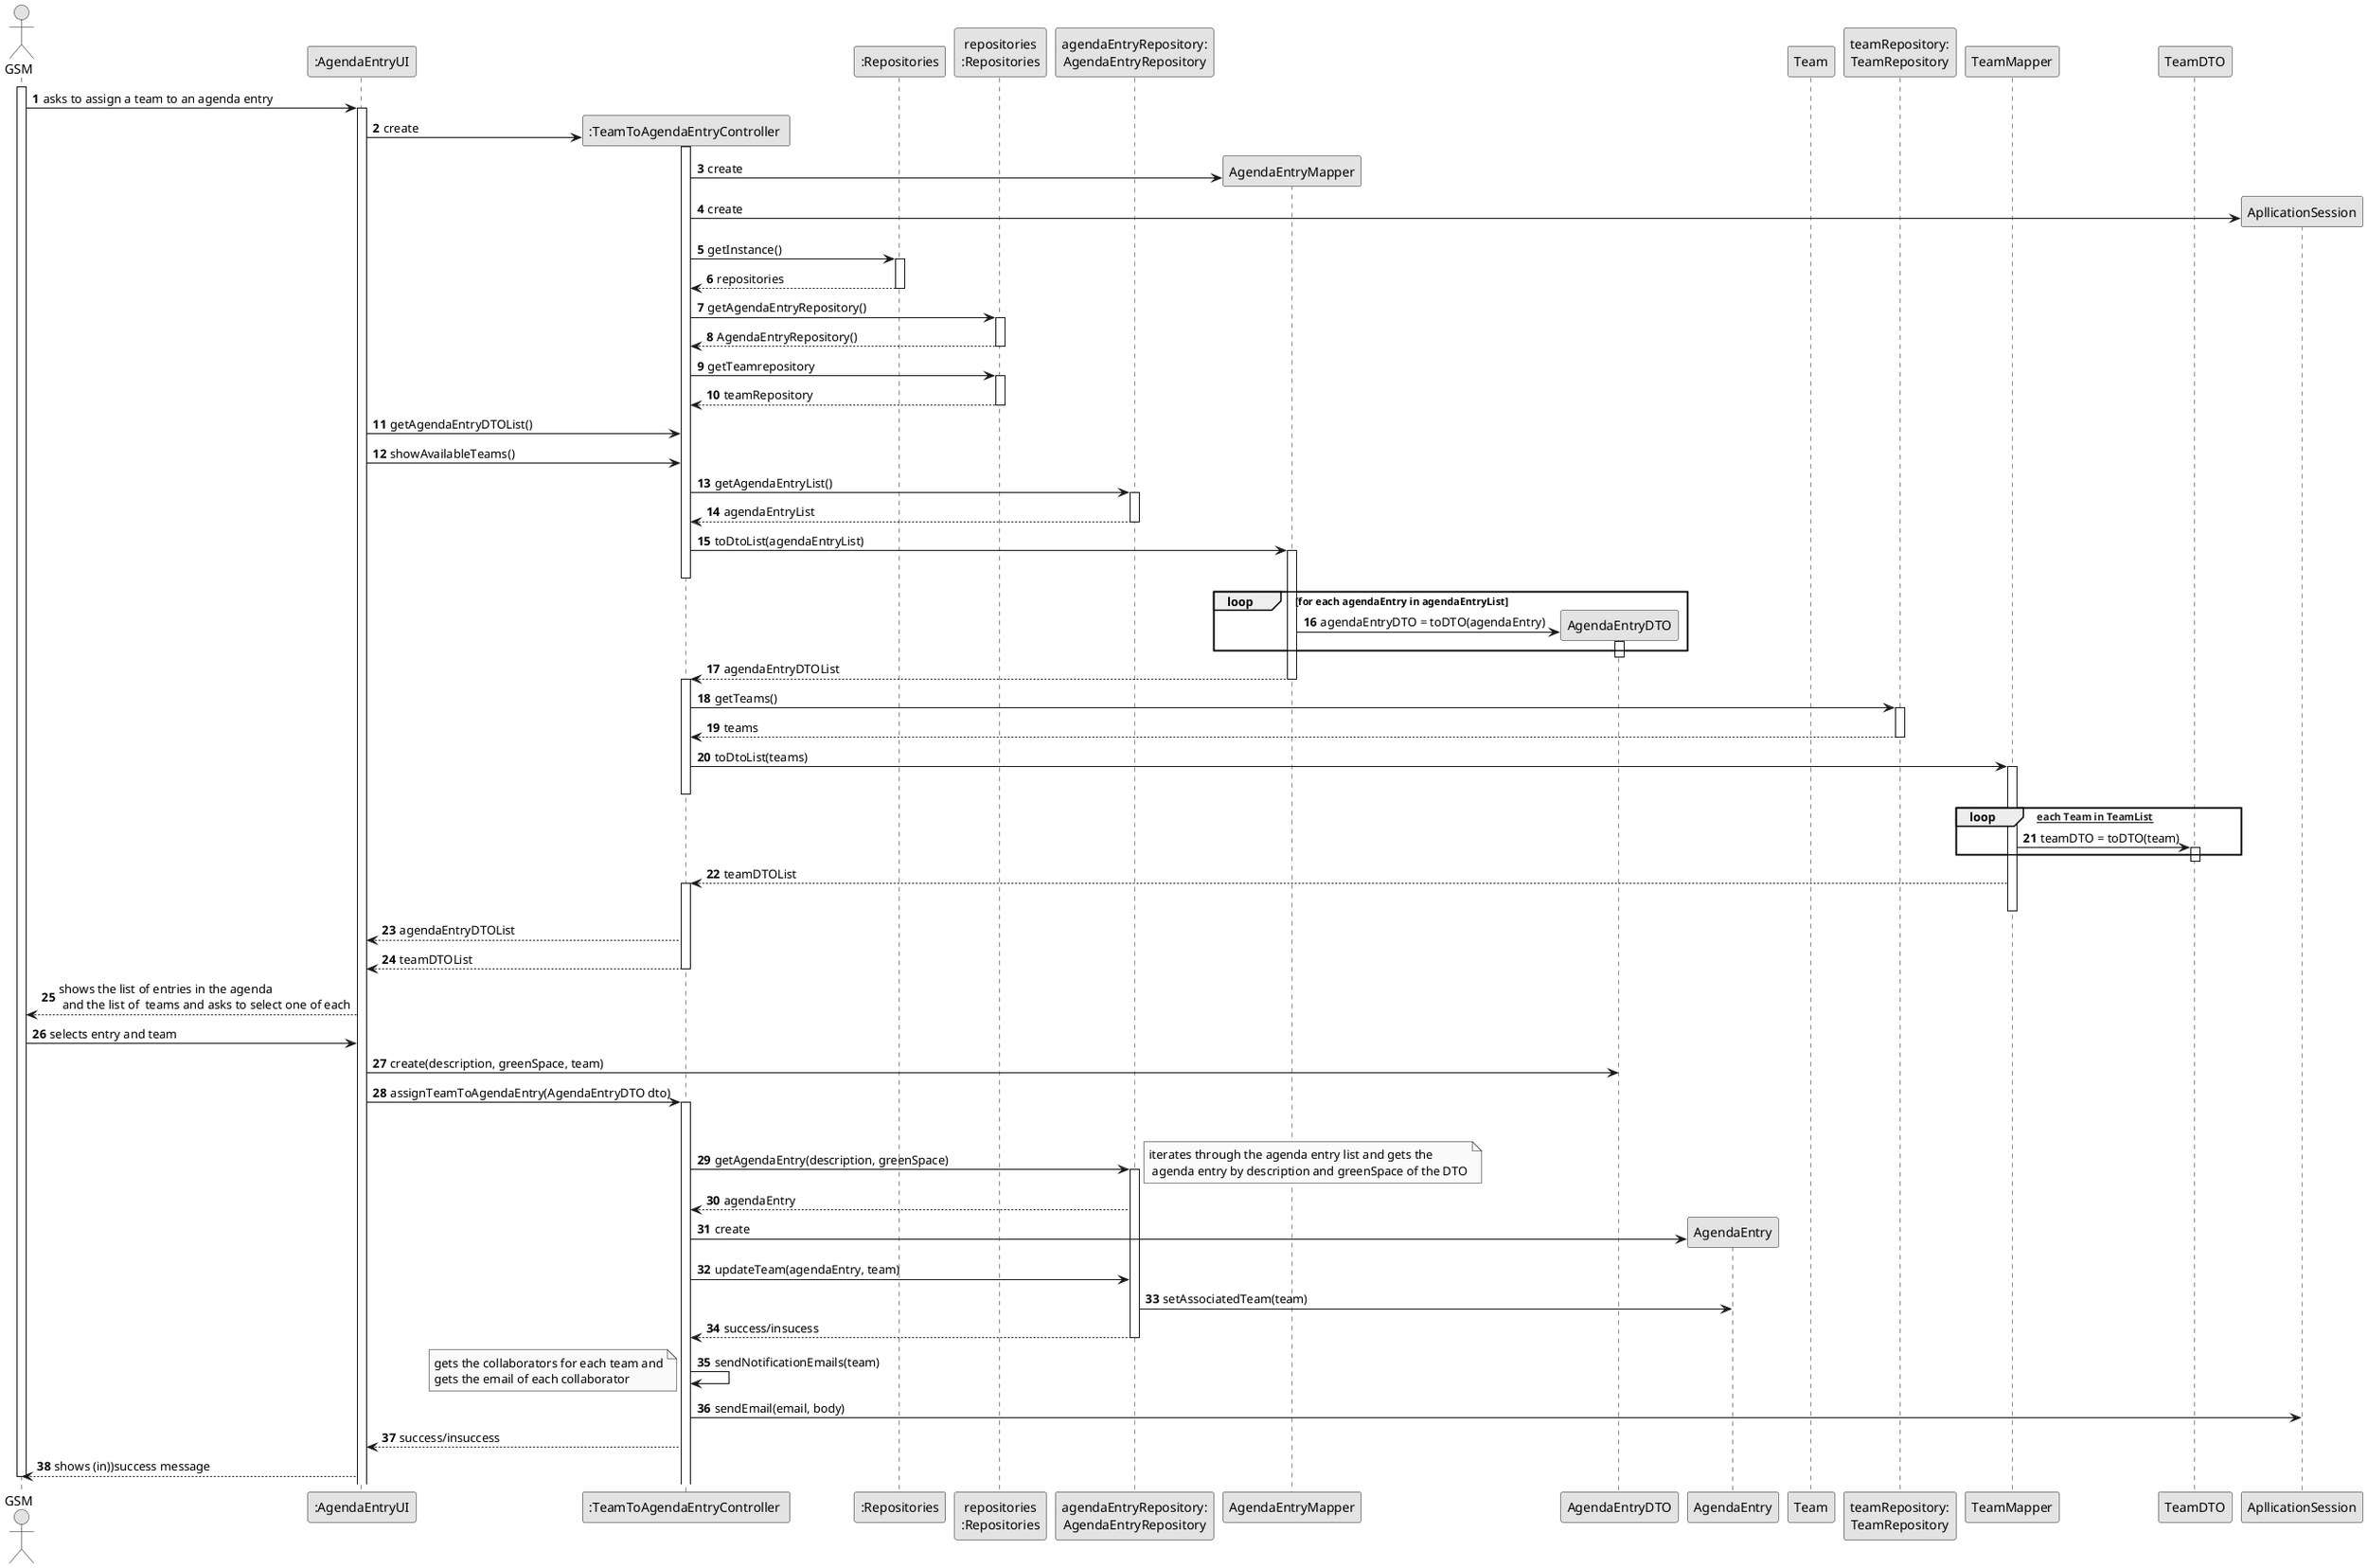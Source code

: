@startuml
skinparam monochrome true
skinparam packageStyle rectangle
skinparam shadowing false

autonumber

'hide footbox
actor "GSM" as GSM
participant ":AgendaEntryUI" as ui
participant ":TeamToAgendaEntryController " as ctrl
participant ":Repositories" as RepositorySingleton
participant "repositories\n:Repositories" as plat
participant "agendaEntryRepository:\nAgendaEntryRepository" as agendaRepo
participant "AgendaEntryMapper" as agendaMapper
participant AgendaEntryDTO as AgendaEntryDTO
participant "AgendaEntry" as agendaEntry
participant "Team" as team
participant "teamRepository:\nTeamRepository" as teamRepo
participant "TeamMapper"
participant "TeamDTO" as TeamDTO
participant "ApllicationSession" as app


activate GSM

                GSM -> ui : asks to assign a team to an agenda entry

                activate ui

                ui -> ctrl** : create

                activate ctrl

                ctrl-> agendaMapper** : create
                ctrl -> app** : create

                ctrl -> RepositorySingleton : getInstance()
                activate RepositorySingleton

                    RepositorySingleton --> ctrl: repositories
                deactivate RepositorySingleton

                ctrl -> plat : getAgendaEntryRepository()
                activate plat

                    plat --> ctrl: AgendaEntryRepository()
                deactivate plat

                ctrl-> plat: getTeamrepository
                activate plat

                plat--> ctrl: teamRepository

                deactivate plat

                ui-> ctrl: getAgendaEntryDTOList()
                ui -> ctrl :   showAvailableTeams()


                ctrl -> agendaRepo : getAgendaEntryList()
                activate agendaRepo

                agendaRepo --> ctrl: agendaEntryList
                deactivate agendaRepo

                ctrl -> agendaMapper : toDtoList(agendaEntryList)
                activate agendaMapper
                deactivate ctrl


                 loop for each agendaEntry in agendaEntryList

                 agendaMapper -> AgendaEntryDTO** : agendaEntryDTO = toDTO(agendaEntry)

                  activate AgendaEntryDTO
                  end
                deactivate AgendaEntryDTO

                agendaMapper --> ctrl : agendaEntryDTOList
                deactivate agendaMapper
                activate ctrl



                ctrl -> teamRepo :getTeams()
                activate teamRepo

                teamRepo --> ctrl: teams
                deactivate teamRepo

                ctrl -> "TeamMapper":  toDtoList(teams)
                activate "TeamMapper"
                deactivate ctrl
                loop  [for each Team in TeamList]

                "TeamMapper" -> TeamDTO: teamDTO = toDTO(team)
                activate TeamDTO

                end
                deactivate TeamDTO
                "TeamMapper" --> ctrl: teamDTOList
                   activate ctrl
                 deactivate "TeamMapper"
                 ctrl --> ui : agendaEntryDTOList
                 ctrl --> ui: teamDTOList
                deactivate ctrl
                 ui --> GSM: shows the list of entries in the agenda\n and the list of  teams and asks to select one of each

                 GSM -> ui: selects entry and team

                 ui->AgendaEntryDTO: create(description, greenSpace, team)


                 ui->ctrl: assignTeamToAgendaEntry(AgendaEntryDTO dto)
                 activate ctrl

                 deactivate AgendaEntryDTO
                 ctrl -> agendaRepo: getAgendaEntry(description, greenSpace)

                 note right: iterates through the agenda entry list and gets the\n agenda entry by description and greenSpace of the DTO


                 activate agendaRepo



                 agendaRepo--> ctrl: agendaEntry

                 ctrl -> agendaEntry**: create
                 ctrl -> agendaRepo: updateTeam(agendaEntry, team)


                agendaRepo -> agendaEntry: setAssociatedTeam(team)

                 agendaRepo--> ctrl: success/insucess
                    deactivate

                ctrl->ctrl: sendNotificationEmails(team)
                deactivate agendaEntry
                    note left: gets the collaborators for each team and\ngets the email of each collaborator
                ctrl-> app :  sendEmail(email, body)


                ctrl --> ui: success/insuccess
                deactivate app
                ui--> GSM: shows (in))success message

deactivate GSM

@enduml